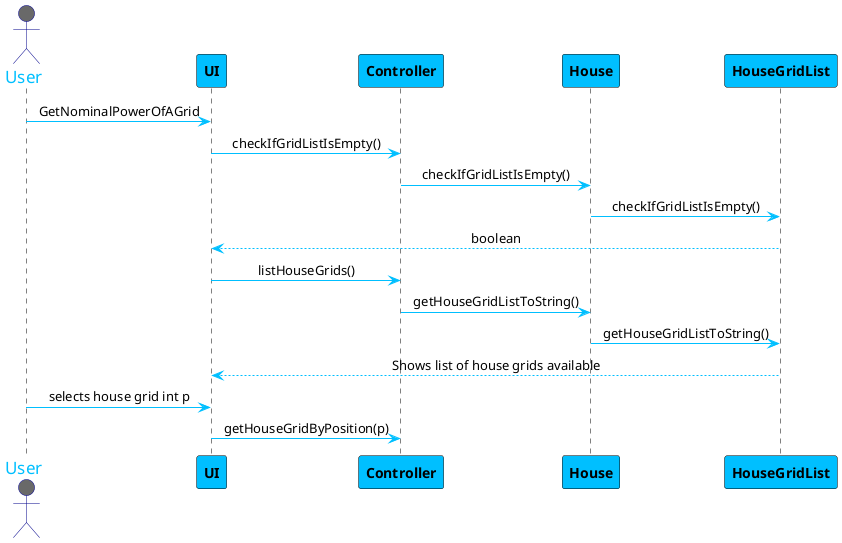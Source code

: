 @startuml
skinparam sequenceMessageAlign center
skinparam sequence {
	ArrowColor DeepSkyBlue
	ActorBorderColor DarkBlue
	LifeLineBorderColor black
	LifeLineBackgroundColor #A9DCDF

	ParticipantBorderColor Black
	ParticipantBackgroundColor DeepSkyBlue
	ParticipantFontStyle Bold

	ActorBackgroundColor DimGrey
	ActorFontColor DeepSkyBlue
	ActorFontSize 17
	ActorFontName Aapex
}

actor User
User -> UI: GetNominalPowerOfAGrid
UI -> Controller: checkIfGridListIsEmpty()
Controller -> House: checkIfGridListIsEmpty()
House -> HouseGridList: checkIfGridListIsEmpty()
HouseGridList --> UI: boolean
UI->Controller: listHouseGrids()
Controller->House:getHouseGridListToString()
House->HouseGridList:getHouseGridListToString()
HouseGridList-->UI: Shows list of house grids available
User->UI: selects house grid int p
UI->Controller: getHouseGridByPosition(p)


@enduml